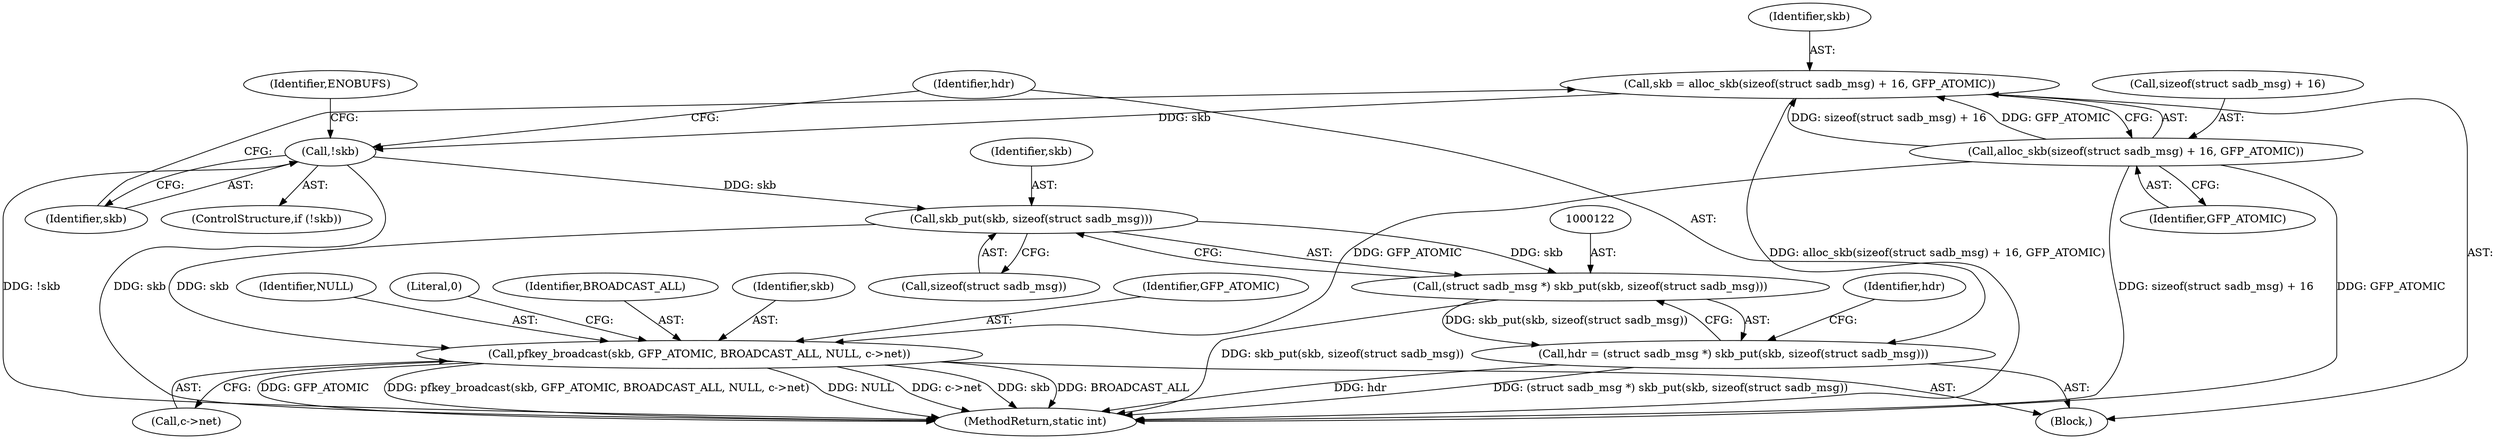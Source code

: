 digraph "0_linux_a5cc68f3d63306d0d288f31edfc2ae6ef8ecd887_0@pointer" {
"1000123" [label="(Call,skb_put(skb, sizeof(struct sadb_msg)))"];
"1000114" [label="(Call,!skb)"];
"1000105" [label="(Call,skb = alloc_skb(sizeof(struct sadb_msg) + 16, GFP_ATOMIC))"];
"1000107" [label="(Call,alloc_skb(sizeof(struct sadb_msg) + 16, GFP_ATOMIC))"];
"1000121" [label="(Call,(struct sadb_msg *) skb_put(skb, sizeof(struct sadb_msg)))"];
"1000119" [label="(Call,hdr = (struct sadb_msg *) skb_put(skb, sizeof(struct sadb_msg)))"];
"1000182" [label="(Call,pfkey_broadcast(skb, GFP_ATOMIC, BROADCAST_ALL, NULL, c->net))"];
"1000112" [label="(Identifier,GFP_ATOMIC)"];
"1000115" [label="(Identifier,skb)"];
"1000186" [label="(Identifier,NULL)"];
"1000114" [label="(Call,!skb)"];
"1000113" [label="(ControlStructure,if (!skb))"];
"1000118" [label="(Identifier,ENOBUFS)"];
"1000121" [label="(Call,(struct sadb_msg *) skb_put(skb, sizeof(struct sadb_msg)))"];
"1000187" [label="(Call,c->net)"];
"1000119" [label="(Call,hdr = (struct sadb_msg *) skb_put(skb, sizeof(struct sadb_msg)))"];
"1000123" [label="(Call,skb_put(skb, sizeof(struct sadb_msg)))"];
"1000182" [label="(Call,pfkey_broadcast(skb, GFP_ATOMIC, BROADCAST_ALL, NULL, c->net))"];
"1000120" [label="(Identifier,hdr)"];
"1000191" [label="(Literal,0)"];
"1000129" [label="(Identifier,hdr)"];
"1000105" [label="(Call,skb = alloc_skb(sizeof(struct sadb_msg) + 16, GFP_ATOMIC))"];
"1000102" [label="(Block,)"];
"1000107" [label="(Call,alloc_skb(sizeof(struct sadb_msg) + 16, GFP_ATOMIC))"];
"1000106" [label="(Identifier,skb)"];
"1000192" [label="(MethodReturn,static int)"];
"1000124" [label="(Identifier,skb)"];
"1000125" [label="(Call,sizeof(struct sadb_msg))"];
"1000185" [label="(Identifier,BROADCAST_ALL)"];
"1000108" [label="(Call,sizeof(struct sadb_msg) + 16)"];
"1000183" [label="(Identifier,skb)"];
"1000184" [label="(Identifier,GFP_ATOMIC)"];
"1000123" -> "1000121"  [label="AST: "];
"1000123" -> "1000125"  [label="CFG: "];
"1000124" -> "1000123"  [label="AST: "];
"1000125" -> "1000123"  [label="AST: "];
"1000121" -> "1000123"  [label="CFG: "];
"1000123" -> "1000121"  [label="DDG: skb"];
"1000114" -> "1000123"  [label="DDG: skb"];
"1000123" -> "1000182"  [label="DDG: skb"];
"1000114" -> "1000113"  [label="AST: "];
"1000114" -> "1000115"  [label="CFG: "];
"1000115" -> "1000114"  [label="AST: "];
"1000118" -> "1000114"  [label="CFG: "];
"1000120" -> "1000114"  [label="CFG: "];
"1000114" -> "1000192"  [label="DDG: !skb"];
"1000114" -> "1000192"  [label="DDG: skb"];
"1000105" -> "1000114"  [label="DDG: skb"];
"1000105" -> "1000102"  [label="AST: "];
"1000105" -> "1000107"  [label="CFG: "];
"1000106" -> "1000105"  [label="AST: "];
"1000107" -> "1000105"  [label="AST: "];
"1000115" -> "1000105"  [label="CFG: "];
"1000105" -> "1000192"  [label="DDG: alloc_skb(sizeof(struct sadb_msg) + 16, GFP_ATOMIC)"];
"1000107" -> "1000105"  [label="DDG: sizeof(struct sadb_msg) + 16"];
"1000107" -> "1000105"  [label="DDG: GFP_ATOMIC"];
"1000107" -> "1000112"  [label="CFG: "];
"1000108" -> "1000107"  [label="AST: "];
"1000112" -> "1000107"  [label="AST: "];
"1000107" -> "1000192"  [label="DDG: sizeof(struct sadb_msg) + 16"];
"1000107" -> "1000192"  [label="DDG: GFP_ATOMIC"];
"1000107" -> "1000182"  [label="DDG: GFP_ATOMIC"];
"1000121" -> "1000119"  [label="AST: "];
"1000122" -> "1000121"  [label="AST: "];
"1000119" -> "1000121"  [label="CFG: "];
"1000121" -> "1000192"  [label="DDG: skb_put(skb, sizeof(struct sadb_msg))"];
"1000121" -> "1000119"  [label="DDG: skb_put(skb, sizeof(struct sadb_msg))"];
"1000119" -> "1000102"  [label="AST: "];
"1000120" -> "1000119"  [label="AST: "];
"1000129" -> "1000119"  [label="CFG: "];
"1000119" -> "1000192"  [label="DDG: (struct sadb_msg *) skb_put(skb, sizeof(struct sadb_msg))"];
"1000119" -> "1000192"  [label="DDG: hdr"];
"1000182" -> "1000102"  [label="AST: "];
"1000182" -> "1000187"  [label="CFG: "];
"1000183" -> "1000182"  [label="AST: "];
"1000184" -> "1000182"  [label="AST: "];
"1000185" -> "1000182"  [label="AST: "];
"1000186" -> "1000182"  [label="AST: "];
"1000187" -> "1000182"  [label="AST: "];
"1000191" -> "1000182"  [label="CFG: "];
"1000182" -> "1000192"  [label="DDG: BROADCAST_ALL"];
"1000182" -> "1000192"  [label="DDG: GFP_ATOMIC"];
"1000182" -> "1000192"  [label="DDG: pfkey_broadcast(skb, GFP_ATOMIC, BROADCAST_ALL, NULL, c->net)"];
"1000182" -> "1000192"  [label="DDG: NULL"];
"1000182" -> "1000192"  [label="DDG: c->net"];
"1000182" -> "1000192"  [label="DDG: skb"];
}
